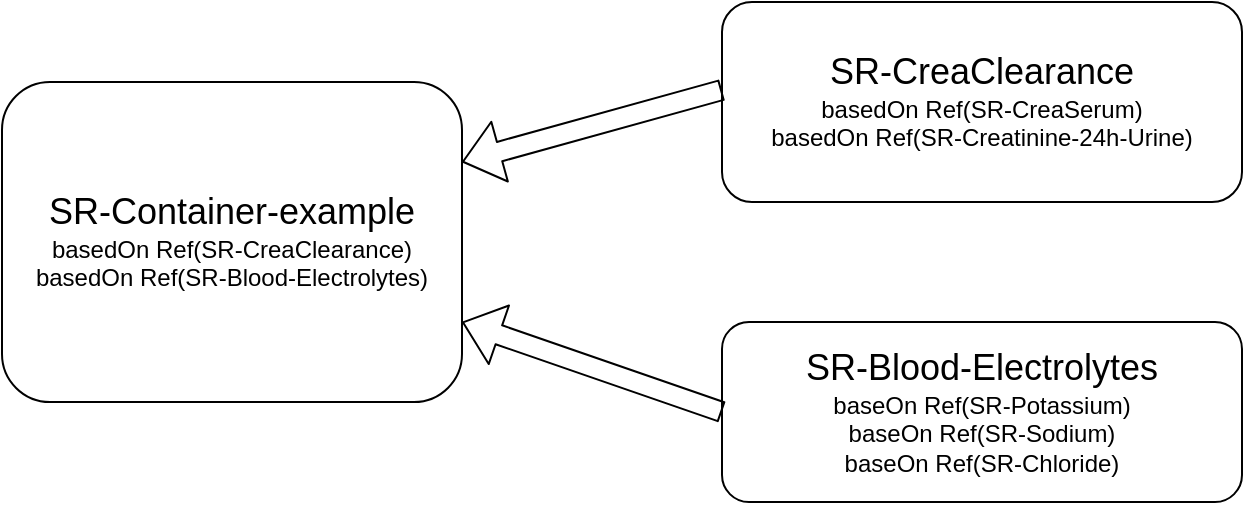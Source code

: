 <mxfile version="12.2.4" pages="1"><diagram id="YMlq_rpiPk_4NpgGxUaE" name="Page-1"><mxGraphModel dx="879" dy="603" grid="1" gridSize="10" guides="1" tooltips="1" connect="1" arrows="1" fold="1" page="1" pageScale="1" pageWidth="827" pageHeight="1169" math="0" shadow="0"><root><mxCell id="0"/><mxCell id="1" parent="0"/><mxCell id="l0slOjgd0Ivm4ni68OgV-1" value="&lt;font style=&quot;font-size: 18px&quot;&gt;SR-Container-example&lt;br&gt;&lt;/font&gt;basedOn Ref(SR-CreaClearance)&lt;br&gt;basedOn Ref(SR-Blood-Electrolytes)" style="rounded=1;whiteSpace=wrap;html=1;" parent="1" vertex="1"><mxGeometry x="40" y="80" width="230" height="160" as="geometry"/></mxCell><mxCell id="l0slOjgd0Ivm4ni68OgV-2" value="&lt;font style=&quot;font-size: 18px&quot;&gt;SR-Blood-Electrolytes&lt;br&gt;&lt;/font&gt;baseOn Ref(SR-Potassium)&lt;br&gt;baseOn Ref(SR-Sodium)&lt;br&gt;baseOn Ref(SR-Chloride)" style="rounded=1;whiteSpace=wrap;html=1;" parent="1" vertex="1"><mxGeometry x="400" y="200" width="260" height="90" as="geometry"/></mxCell><mxCell id="l0slOjgd0Ivm4ni68OgV-3" value="&lt;font style=&quot;font-size: 18px&quot;&gt;SR-CreaClearance&lt;br&gt;&lt;/font&gt;basedOn Ref(SR-CreaSerum)&lt;br&gt;basedOn Ref(SR-Creatinine-24h-Urine)" style="rounded=1;whiteSpace=wrap;html=1;" parent="1" vertex="1"><mxGeometry x="400" y="40" width="260" height="100" as="geometry"/></mxCell><mxCell id="l0slOjgd0Ivm4ni68OgV-4" value="" style="shape=flexArrow;endArrow=classic;html=1;entryX=1;entryY=0.25;entryDx=0;entryDy=0;exitX=0;exitY=0.44;exitDx=0;exitDy=0;exitPerimeter=0;" parent="1" source="l0slOjgd0Ivm4ni68OgV-3" target="l0slOjgd0Ivm4ni68OgV-1" edge="1"><mxGeometry width="50" height="50" relative="1" as="geometry"><mxPoint x="390" y="90" as="sourcePoint"/><mxPoint x="340" y="50" as="targetPoint"/></mxGeometry></mxCell><mxCell id="l0slOjgd0Ivm4ni68OgV-5" value="" style="shape=flexArrow;endArrow=classic;html=1;exitX=0;exitY=0.5;exitDx=0;exitDy=0;entryX=1;entryY=0.75;entryDx=0;entryDy=0;" parent="1" source="l0slOjgd0Ivm4ni68OgV-2" target="l0slOjgd0Ivm4ni68OgV-1" edge="1"><mxGeometry width="50" height="50" relative="1" as="geometry"><mxPoint x="290" y="240" as="sourcePoint"/><mxPoint x="340" y="190" as="targetPoint"/></mxGeometry></mxCell></root></mxGraphModel></diagram></mxfile>